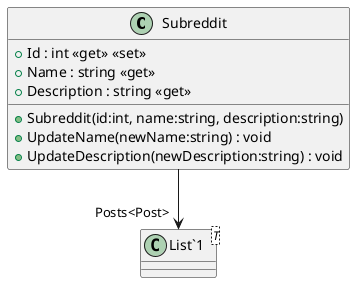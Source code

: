 @startuml
class Subreddit {
    + Subreddit(id:int, name:string, description:string)
    + Id : int <<get>> <<set>>
    + Name : string <<get>>
    + Description : string <<get>>
    + UpdateName(newName:string) : void
    + UpdateDescription(newDescription:string) : void
}
class "List`1"<T> {
}
Subreddit --> "Posts<Post>" "List`1"
@enduml
